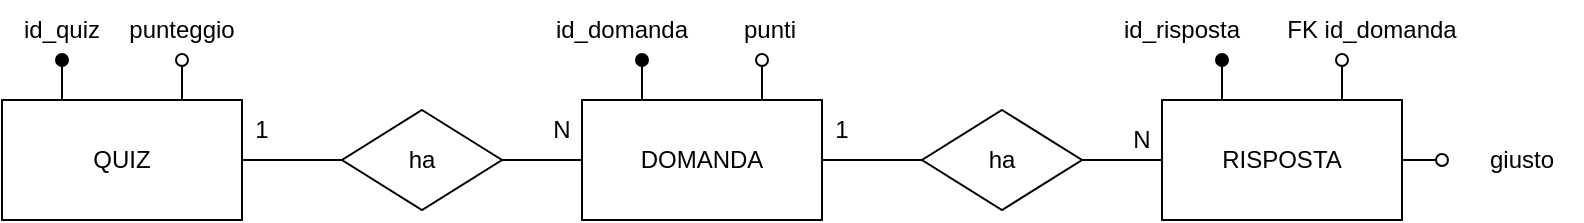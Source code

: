 <mxfile version="23.0.2" type="google">
  <diagram name="Pagina-1" id="cJf3E4A2ZRuUYDIsME6L">
    <mxGraphModel grid="1" page="1" gridSize="10" guides="1" tooltips="1" connect="1" arrows="1" fold="1" pageScale="1" pageWidth="827" pageHeight="1169" math="0" shadow="0">
      <root>
        <mxCell id="0" />
        <mxCell id="1" parent="0" />
        <mxCell id="mpqTKX09PRBO0QiQy98y-1" value="DOMANDA" style="rounded=0;whiteSpace=wrap;html=1;" vertex="1" parent="1">
          <mxGeometry x="320" y="290" width="120" height="60" as="geometry" />
        </mxCell>
        <mxCell id="mpqTKX09PRBO0QiQy98y-2" value="RISPOSTA" style="rounded=0;whiteSpace=wrap;html=1;" vertex="1" parent="1">
          <mxGeometry x="610" y="290" width="120" height="60" as="geometry" />
        </mxCell>
        <mxCell id="mpqTKX09PRBO0QiQy98y-3" value="QUIZ" style="rounded=0;whiteSpace=wrap;html=1;" vertex="1" parent="1">
          <mxGeometry x="30" y="290" width="120" height="60" as="geometry" />
        </mxCell>
        <mxCell id="mpqTKX09PRBO0QiQy98y-4" value="ha" style="rhombus;whiteSpace=wrap;html=1;" vertex="1" parent="1">
          <mxGeometry x="200" y="295" width="80" height="50" as="geometry" />
        </mxCell>
        <mxCell id="mpqTKX09PRBO0QiQy98y-5" value="ha" style="rhombus;whiteSpace=wrap;html=1;" vertex="1" parent="1">
          <mxGeometry x="490" y="295" width="80" height="50" as="geometry" />
        </mxCell>
        <mxCell id="mpqTKX09PRBO0QiQy98y-6" value="" style="endArrow=none;html=1;rounded=0;exitX=1;exitY=0.5;exitDx=0;exitDy=0;entryX=0;entryY=0.5;entryDx=0;entryDy=0;" edge="1" parent="1" source="mpqTKX09PRBO0QiQy98y-3" target="mpqTKX09PRBO0QiQy98y-4">
          <mxGeometry width="50" height="50" relative="1" as="geometry">
            <mxPoint x="390" y="320" as="sourcePoint" />
            <mxPoint x="440" y="270" as="targetPoint" />
          </mxGeometry>
        </mxCell>
        <mxCell id="mpqTKX09PRBO0QiQy98y-7" value="" style="endArrow=none;html=1;rounded=0;entryX=1;entryY=0.5;entryDx=0;entryDy=0;exitX=0;exitY=0.5;exitDx=0;exitDy=0;" edge="1" parent="1" source="mpqTKX09PRBO0QiQy98y-1" target="mpqTKX09PRBO0QiQy98y-4">
          <mxGeometry width="50" height="50" relative="1" as="geometry">
            <mxPoint x="180" y="430" as="sourcePoint" />
            <mxPoint x="230" y="380" as="targetPoint" />
          </mxGeometry>
        </mxCell>
        <mxCell id="mpqTKX09PRBO0QiQy98y-8" value="" style="endArrow=none;html=1;rounded=0;entryX=1;entryY=0.5;entryDx=0;entryDy=0;exitX=0;exitY=0.5;exitDx=0;exitDy=0;" edge="1" parent="1" source="mpqTKX09PRBO0QiQy98y-5" target="mpqTKX09PRBO0QiQy98y-1">
          <mxGeometry width="50" height="50" relative="1" as="geometry">
            <mxPoint x="410" y="420" as="sourcePoint" />
            <mxPoint x="460" y="370" as="targetPoint" />
          </mxGeometry>
        </mxCell>
        <mxCell id="mpqTKX09PRBO0QiQy98y-9" value="" style="endArrow=none;html=1;rounded=0;entryX=1;entryY=0.5;entryDx=0;entryDy=0;exitX=0;exitY=0.5;exitDx=0;exitDy=0;" edge="1" parent="1" source="mpqTKX09PRBO0QiQy98y-2" target="mpqTKX09PRBO0QiQy98y-5">
          <mxGeometry width="50" height="50" relative="1" as="geometry">
            <mxPoint x="500" y="410" as="sourcePoint" />
            <mxPoint x="550" y="360" as="targetPoint" />
          </mxGeometry>
        </mxCell>
        <mxCell id="mpqTKX09PRBO0QiQy98y-11" value="" style="endArrow=oval;html=1;rounded=0;endFill=1;exitX=0.25;exitY=0;exitDx=0;exitDy=0;" edge="1" parent="1" source="mpqTKX09PRBO0QiQy98y-3">
          <mxGeometry width="50" height="50" relative="1" as="geometry">
            <mxPoint x="120" y="280" as="sourcePoint" />
            <mxPoint x="60" y="270" as="targetPoint" />
          </mxGeometry>
        </mxCell>
        <mxCell id="mpqTKX09PRBO0QiQy98y-12" value="id_quiz" style="text;html=1;strokeColor=none;fillColor=none;align=center;verticalAlign=middle;whiteSpace=wrap;rounded=0;" vertex="1" parent="1">
          <mxGeometry x="30" y="240" width="60" height="30" as="geometry" />
        </mxCell>
        <mxCell id="mpqTKX09PRBO0QiQy98y-13" value="" style="endArrow=oval;html=1;rounded=0;endFill=1;exitX=0.25;exitY=0;exitDx=0;exitDy=0;" edge="1" parent="1" source="mpqTKX09PRBO0QiQy98y-1">
          <mxGeometry width="50" height="50" relative="1" as="geometry">
            <mxPoint x="450" y="170" as="sourcePoint" />
            <mxPoint x="350" y="270" as="targetPoint" />
          </mxGeometry>
        </mxCell>
        <mxCell id="mpqTKX09PRBO0QiQy98y-14" value="" style="endArrow=oval;html=1;rounded=0;endFill=1;exitX=0.25;exitY=0;exitDx=0;exitDy=0;" edge="1" parent="1" source="mpqTKX09PRBO0QiQy98y-2">
          <mxGeometry width="50" height="50" relative="1" as="geometry">
            <mxPoint x="460" y="180" as="sourcePoint" />
            <mxPoint x="640" y="270" as="targetPoint" />
          </mxGeometry>
        </mxCell>
        <mxCell id="mpqTKX09PRBO0QiQy98y-15" value="" style="endArrow=oval;html=1;rounded=0;endFill=0;exitX=0.75;exitY=0;exitDx=0;exitDy=0;" edge="1" parent="1" source="mpqTKX09PRBO0QiQy98y-1">
          <mxGeometry width="50" height="50" relative="1" as="geometry">
            <mxPoint x="330" y="130" as="sourcePoint" />
            <mxPoint x="410" y="270" as="targetPoint" />
          </mxGeometry>
        </mxCell>
        <mxCell id="mpqTKX09PRBO0QiQy98y-16" value="" style="endArrow=oval;html=1;rounded=0;endFill=0;exitX=1;exitY=0.5;exitDx=0;exitDy=0;" edge="1" parent="1" source="mpqTKX09PRBO0QiQy98y-2">
          <mxGeometry width="50" height="50" relative="1" as="geometry">
            <mxPoint x="340" y="140" as="sourcePoint" />
            <mxPoint x="750" y="320" as="targetPoint" />
          </mxGeometry>
        </mxCell>
        <mxCell id="mpqTKX09PRBO0QiQy98y-17" value="" style="endArrow=oval;html=1;rounded=0;endFill=0;exitX=0.75;exitY=0;exitDx=0;exitDy=0;" edge="1" parent="1" source="mpqTKX09PRBO0QiQy98y-2">
          <mxGeometry width="50" height="50" relative="1" as="geometry">
            <mxPoint x="350" y="150" as="sourcePoint" />
            <mxPoint x="700" y="270" as="targetPoint" />
          </mxGeometry>
        </mxCell>
        <mxCell id="mpqTKX09PRBO0QiQy98y-18" value="id_domanda" style="text;html=1;strokeColor=none;fillColor=none;align=center;verticalAlign=middle;whiteSpace=wrap;rounded=0;" vertex="1" parent="1">
          <mxGeometry x="310" y="240" width="60" height="30" as="geometry" />
        </mxCell>
        <mxCell id="mpqTKX09PRBO0QiQy98y-19" value="id_risposta" style="text;html=1;strokeColor=none;fillColor=none;align=center;verticalAlign=middle;whiteSpace=wrap;rounded=0;" vertex="1" parent="1">
          <mxGeometry x="590" y="240" width="60" height="30" as="geometry" />
        </mxCell>
        <mxCell id="mpqTKX09PRBO0QiQy98y-20" value="FK id_domanda" style="text;html=1;strokeColor=none;fillColor=none;align=center;verticalAlign=middle;whiteSpace=wrap;rounded=0;" vertex="1" parent="1">
          <mxGeometry x="670" y="240" width="90" height="30" as="geometry" />
        </mxCell>
        <mxCell id="mpqTKX09PRBO0QiQy98y-21" value="giusto" style="text;html=1;strokeColor=none;fillColor=none;align=center;verticalAlign=middle;whiteSpace=wrap;rounded=0;" vertex="1" parent="1">
          <mxGeometry x="760" y="305" width="60" height="30" as="geometry" />
        </mxCell>
        <mxCell id="mpqTKX09PRBO0QiQy98y-22" value="punti" style="text;html=1;strokeColor=none;fillColor=none;align=center;verticalAlign=middle;whiteSpace=wrap;rounded=0;" vertex="1" parent="1">
          <mxGeometry x="384" y="240" width="60" height="30" as="geometry" />
        </mxCell>
        <mxCell id="mpqTKX09PRBO0QiQy98y-23" value="" style="endArrow=oval;html=1;rounded=0;endFill=0;exitX=0.75;exitY=0;exitDx=0;exitDy=0;" edge="1" parent="1" source="mpqTKX09PRBO0QiQy98y-3">
          <mxGeometry width="50" height="50" relative="1" as="geometry">
            <mxPoint x="200" y="240" as="sourcePoint" />
            <mxPoint x="120" y="270" as="targetPoint" />
          </mxGeometry>
        </mxCell>
        <mxCell id="mpqTKX09PRBO0QiQy98y-24" value="punteggio" style="text;html=1;strokeColor=none;fillColor=none;align=center;verticalAlign=middle;whiteSpace=wrap;rounded=0;" vertex="1" parent="1">
          <mxGeometry x="90" y="240" width="60" height="30" as="geometry" />
        </mxCell>
        <mxCell id="mpqTKX09PRBO0QiQy98y-25" value="1" style="text;html=1;strokeColor=none;fillColor=none;align=center;verticalAlign=middle;whiteSpace=wrap;rounded=0;" vertex="1" parent="1">
          <mxGeometry x="420" y="290" width="60" height="30" as="geometry" />
        </mxCell>
        <mxCell id="mpqTKX09PRBO0QiQy98y-26" value="N" style="text;html=1;strokeColor=none;fillColor=none;align=center;verticalAlign=middle;whiteSpace=wrap;rounded=0;" vertex="1" parent="1">
          <mxGeometry x="280" y="290" width="60" height="30" as="geometry" />
        </mxCell>
        <mxCell id="mpqTKX09PRBO0QiQy98y-27" value="1" style="text;html=1;strokeColor=none;fillColor=none;align=center;verticalAlign=middle;whiteSpace=wrap;rounded=0;" vertex="1" parent="1">
          <mxGeometry x="130" y="290" width="60" height="30" as="geometry" />
        </mxCell>
        <mxCell id="mpqTKX09PRBO0QiQy98y-28" value="N" style="text;html=1;strokeColor=none;fillColor=none;align=center;verticalAlign=middle;whiteSpace=wrap;rounded=0;" vertex="1" parent="1">
          <mxGeometry x="570" y="295" width="60" height="30" as="geometry" />
        </mxCell>
      </root>
    </mxGraphModel>
  </diagram>
</mxfile>
